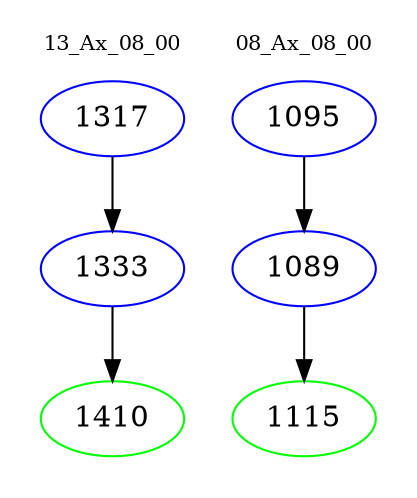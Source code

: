 digraph{
subgraph cluster_0 {
color = white
label = "13_Ax_08_00";
fontsize=10;
T0_1317 [label="1317", color="blue"]
T0_1317 -> T0_1333 [color="black"]
T0_1333 [label="1333", color="blue"]
T0_1333 -> T0_1410 [color="black"]
T0_1410 [label="1410", color="green"]
}
subgraph cluster_1 {
color = white
label = "08_Ax_08_00";
fontsize=10;
T1_1095 [label="1095", color="blue"]
T1_1095 -> T1_1089 [color="black"]
T1_1089 [label="1089", color="blue"]
T1_1089 -> T1_1115 [color="black"]
T1_1115 [label="1115", color="green"]
}
}
